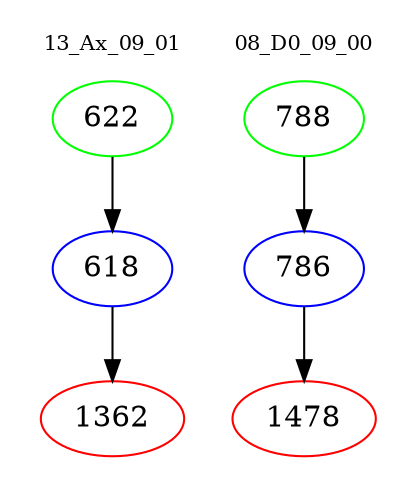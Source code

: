 digraph{
subgraph cluster_0 {
color = white
label = "13_Ax_09_01";
fontsize=10;
T0_622 [label="622", color="green"]
T0_622 -> T0_618 [color="black"]
T0_618 [label="618", color="blue"]
T0_618 -> T0_1362 [color="black"]
T0_1362 [label="1362", color="red"]
}
subgraph cluster_1 {
color = white
label = "08_D0_09_00";
fontsize=10;
T1_788 [label="788", color="green"]
T1_788 -> T1_786 [color="black"]
T1_786 [label="786", color="blue"]
T1_786 -> T1_1478 [color="black"]
T1_1478 [label="1478", color="red"]
}
}
